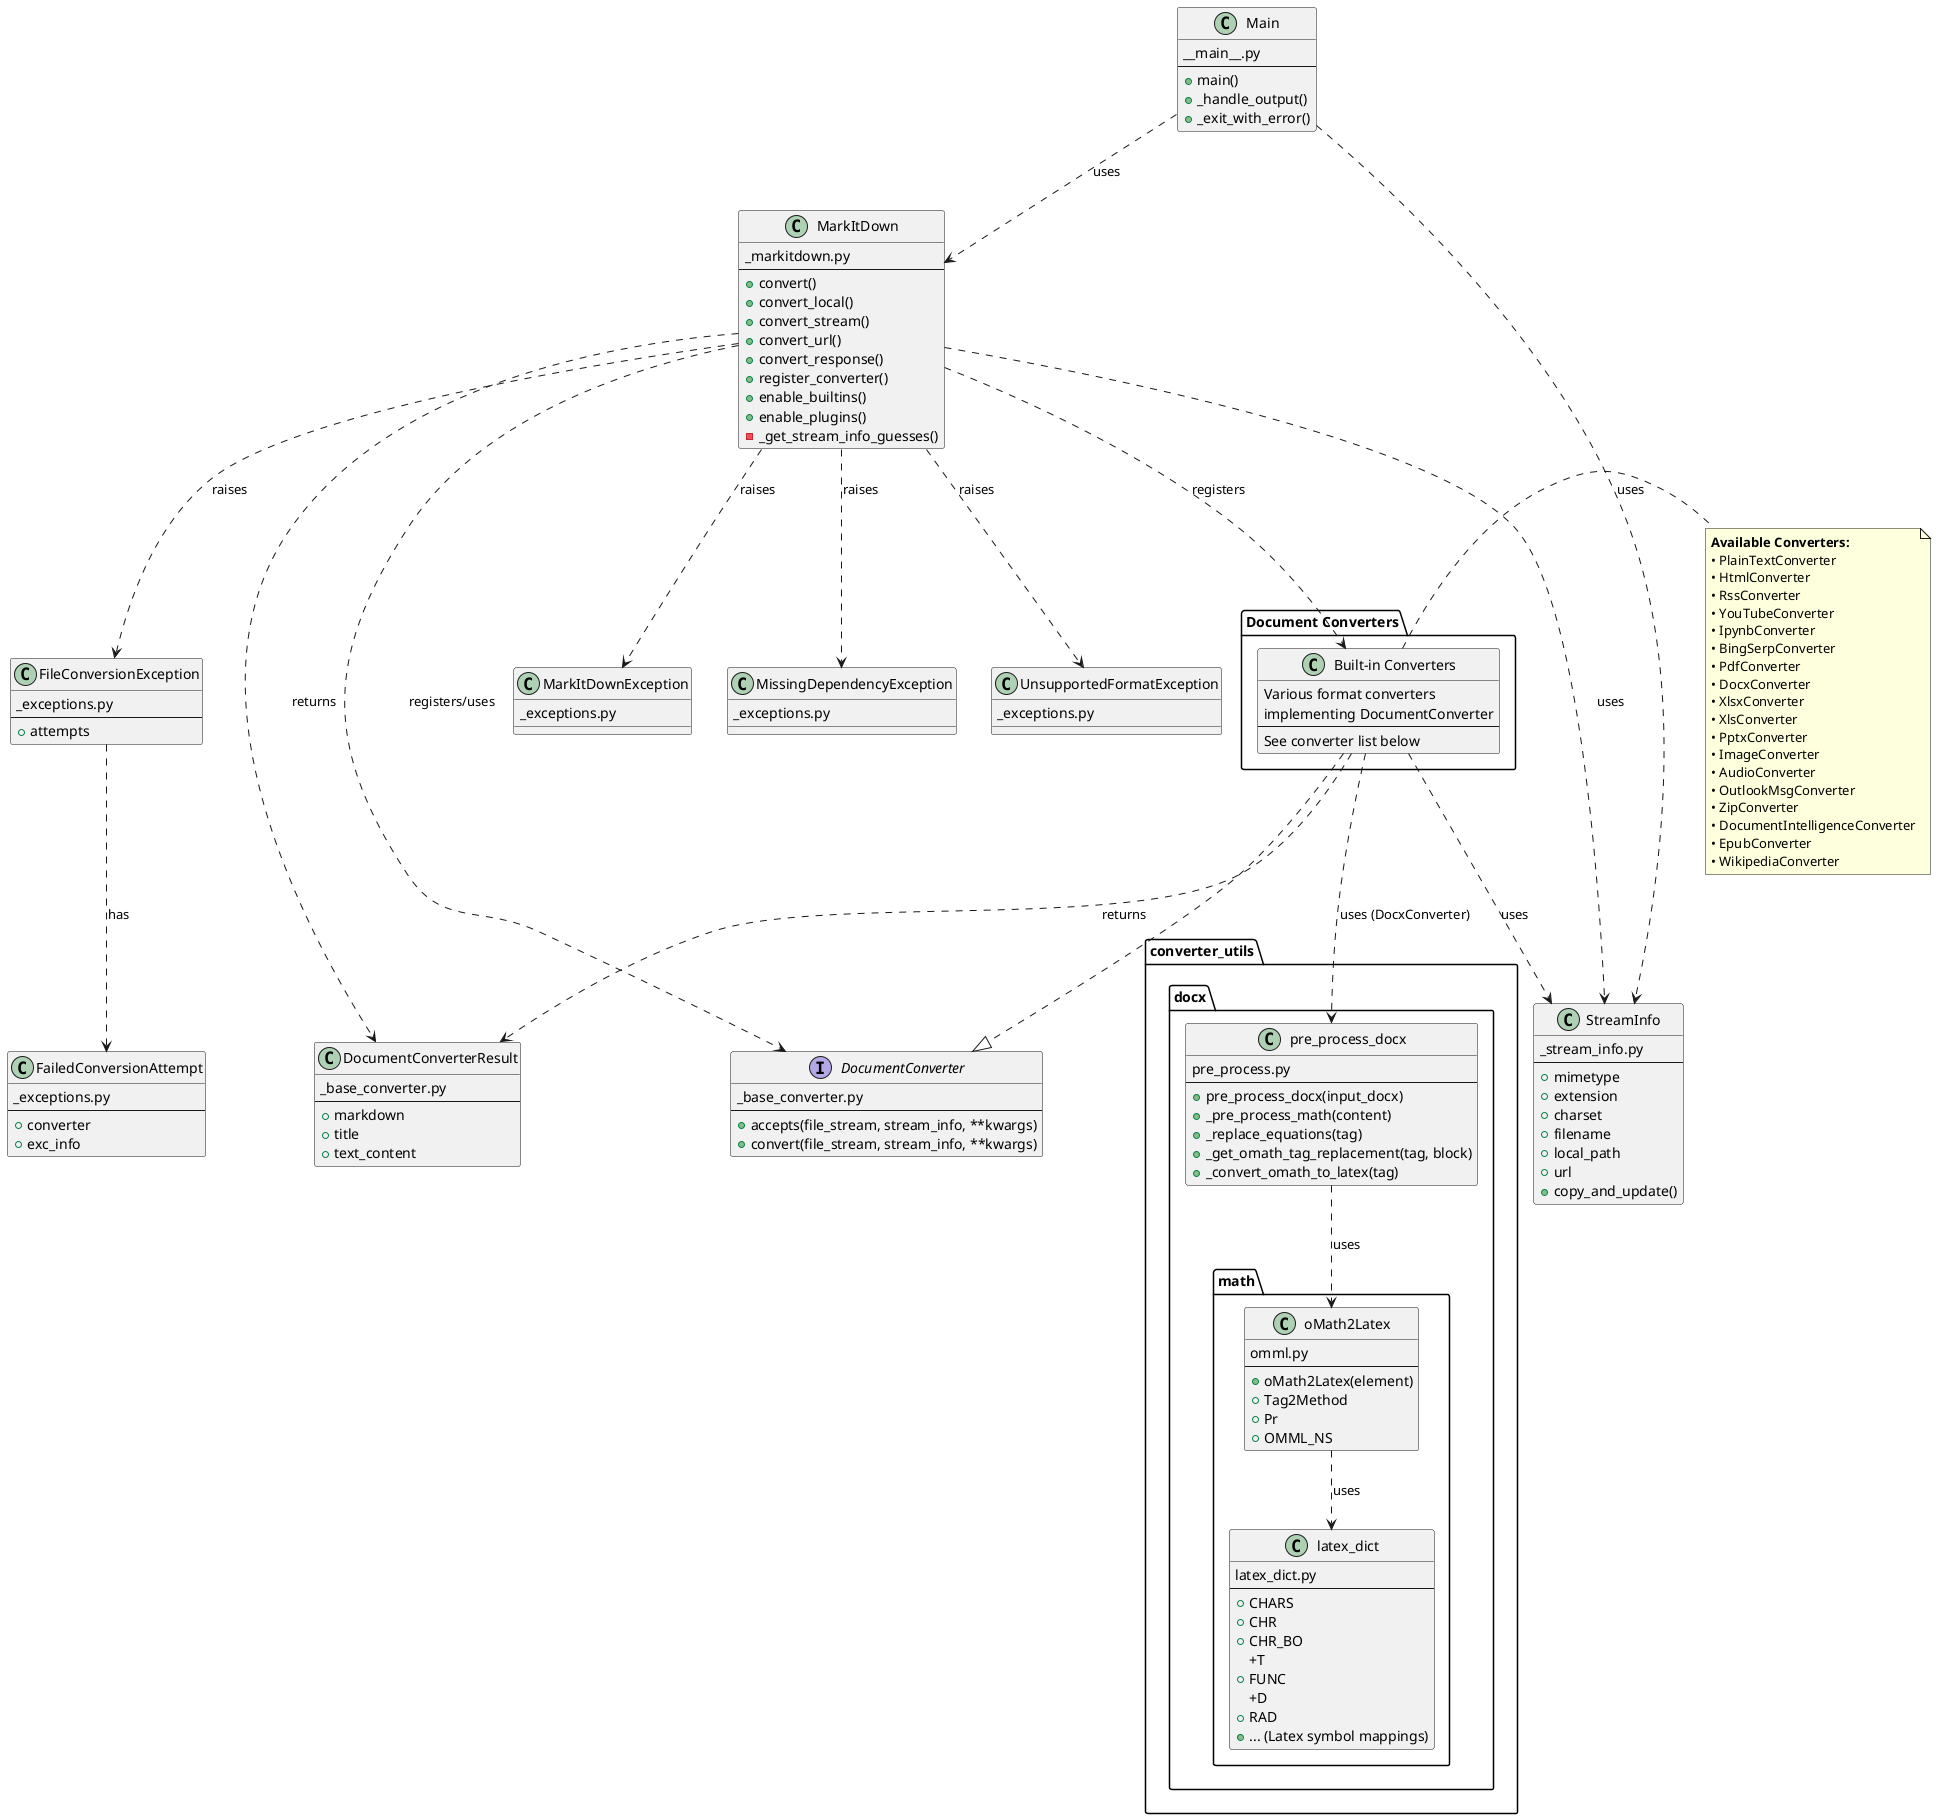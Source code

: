 @startuml
!define RECTANGLE class
!define INTERFACE interface

' Main CLI entry point
RECTANGLE Main {
  __main__.py
  --
  +main()
  +_handle_output()
  +_exit_with_error()
}

' Core conversion orchestrator
RECTANGLE MarkItDown {
  _markitdown.py
  --
  +convert()
  +convert_local()
  +convert_stream()
  +convert_url()
  +convert_response()
  +register_converter()
  +enable_builtins()
  +enable_plugins()
  -_get_stream_info_guesses()
}

' Abstract base for all converters
INTERFACE DocumentConverter {
  _base_converter.py
  --
  +accepts(file_stream, stream_info, **kwargs)
  +convert(file_stream, stream_info, **kwargs)
}

RECTANGLE DocumentConverterResult {
  _base_converter.py
  --
  +markdown
  +title
  +text_content
}

' Generic converter representation
package "Document Converters" {
  RECTANGLE "Built-in Converters" as BuiltinConverters {
    Various format converters
    implementing DocumentConverter
    --
    See converter list below
  }
}

' Stream info utility
RECTANGLE StreamInfo {
  _stream_info.py
  --
  +mimetype
  +extension
  +charset
  +filename
  +local_path
  +url
  +copy_and_update()
}

' Exception hierarchy
RECTANGLE MarkItDownException {
  _exceptions.py
}
RECTANGLE MissingDependencyException {
  _exceptions.py
}
RECTANGLE UnsupportedFormatException {
  _exceptions.py
}
RECTANGLE FileConversionException {
  _exceptions.py
  --
  +attempts
}
RECTANGLE FailedConversionAttempt {
  _exceptions.py
  --
  +converter
  +exc_info
}

' Converter Utils (DOCX Math)
package "converter_utils" {
  package "docx" {
    RECTANGLE pre_process_docx {
      pre_process.py
      --
      +pre_process_docx(input_docx)
      +_pre_process_math(content)
      +_replace_equations(tag)
      +_get_omath_tag_replacement(tag, block)
      +_convert_omath_to_latex(tag)
    }
    package "math" {
      RECTANGLE oMath2Latex {
        omml.py
        --
        +oMath2Latex(element)
        +Tag2Method
        +Pr
        +OMML_NS
      }
      RECTANGLE latex_dict {
        latex_dict.py
        --
        +CHARS
        +CHR
        +CHR_BO
        +T
        +FUNC
        +D
        +RAD
        +... (Latex symbol mappings)
      }
    }
  }
}

' Relationships
Main ..> MarkItDown : uses
Main ..> StreamInfo : uses
MarkItDown ..> DocumentConverter : registers/uses
MarkItDown ..> DocumentConverterResult : returns
MarkItDown ..> StreamInfo : uses
MarkItDown ..> BuiltinConverters : registers

BuiltinConverters ..|> DocumentConverter
BuiltinConverters ..> DocumentConverterResult : returns
BuiltinConverters ..> StreamInfo : uses

' Exception relationships
MarkItDown ..> MarkItDownException : raises
MarkItDown ..> MissingDependencyException : raises
MarkItDown ..> UnsupportedFormatException : raises
MarkItDown ..> FileConversionException : raises
FileConversionException ..> FailedConversionAttempt : has

' Converter utils relationships
BuiltinConverters ..> pre_process_docx : uses (DocxConverter)
pre_process_docx ..> oMath2Latex : uses
oMath2Latex ..> latex_dict : uses

note right of BuiltinConverters : **Available Converters:**\n• PlainTextConverter\n• HtmlConverter\n• RssConverter\n• YouTubeConverter\n• IpynbConverter\n• BingSerpConverter\n• PdfConverter\n• DocxConverter\n• XlsxConverter\n• XlsConverter\n• PptxConverter\n• ImageConverter\n• AudioConverter\n• OutlookMsgConverter\n• ZipConverter\n• DocumentIntelligenceConverter\n• EpubConverter\n• WikipediaConverter

@enduml
